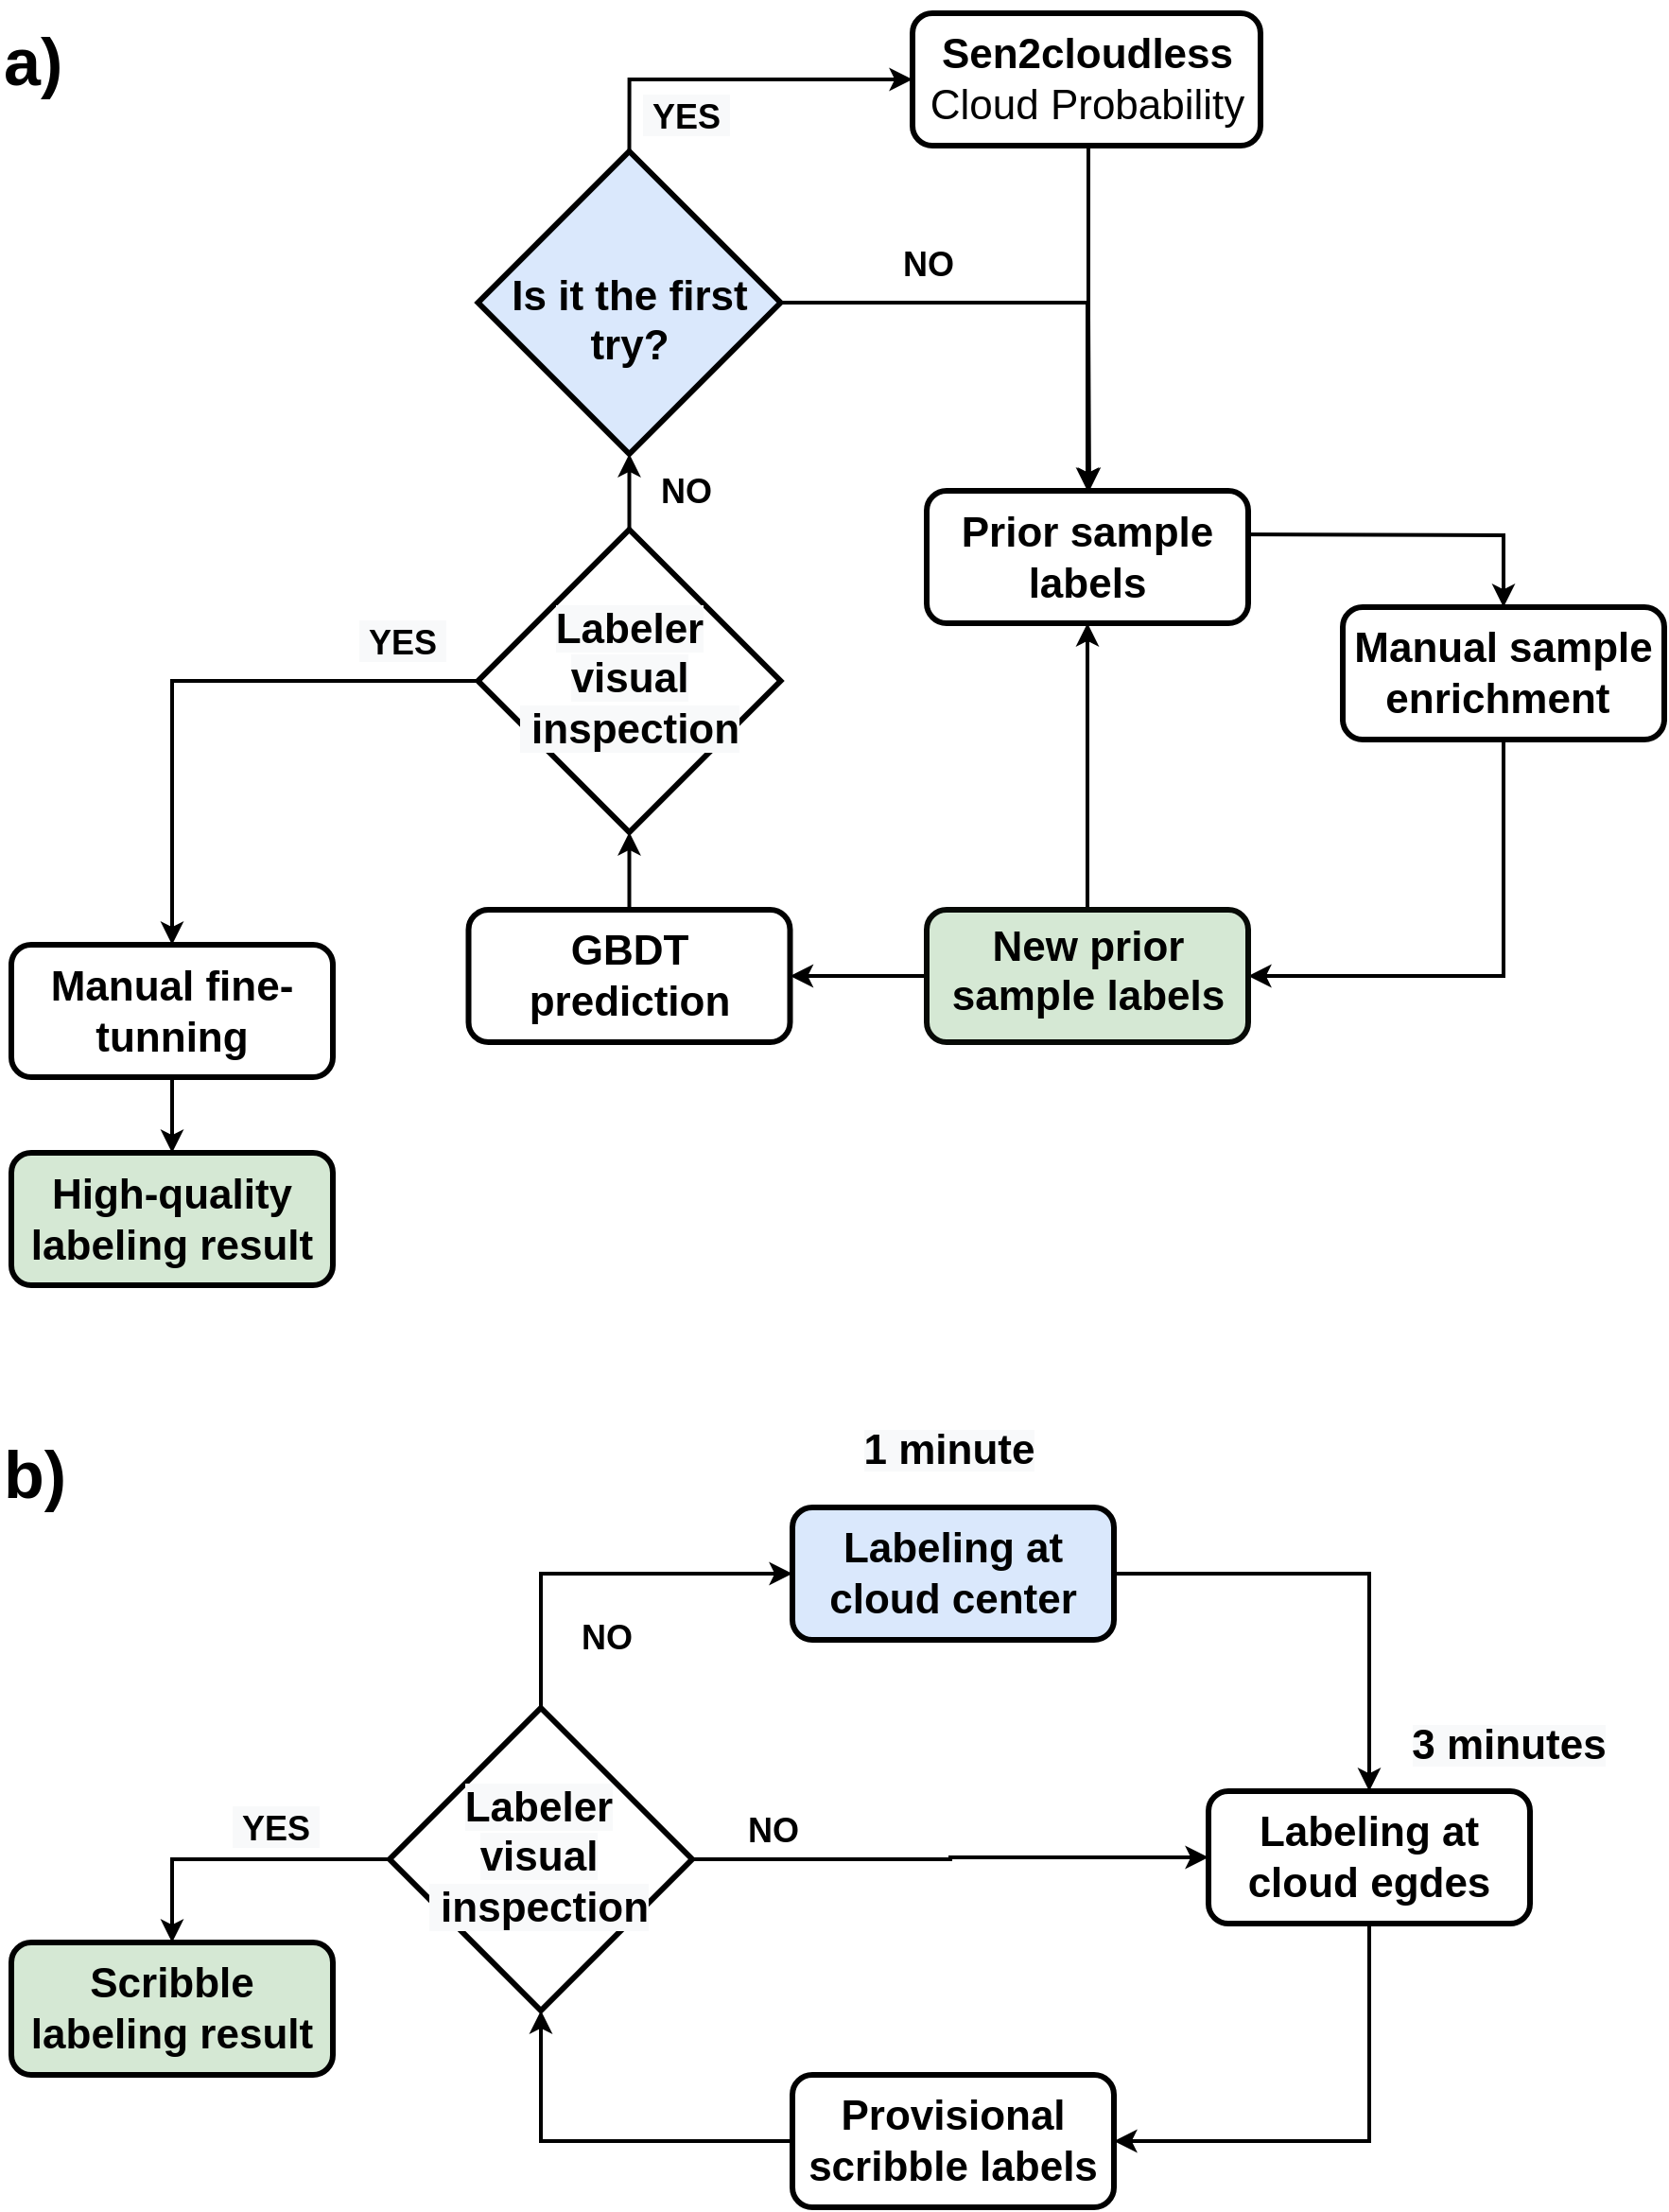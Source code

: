 <mxfile version="14.1.8" type="device"><diagram id="07fea595-8f29-1299-0266-81d95cde20df" name="Page-1"><mxGraphModel dx="2031" dy="1947" grid="1" gridSize="10" guides="1" tooltips="1" connect="1" arrows="1" fold="1" page="1" pageScale="1" pageWidth="1169" pageHeight="827" background="#ffffff" math="0" shadow="0"><root><mxCell id="0"/><mxCell id="1" parent="0"/><mxCell id="bB5Q6yVaBtmdgI0BugqQ-20" value="" style="rhombus;whiteSpace=wrap;html=1;strokeWidth=3;fillColor=none;" parent="1" vertex="1"><mxGeometry x="206" y="76" width="160" height="160" as="geometry"/></mxCell><mxCell id="bB5Q6yVaBtmdgI0BugqQ-44" value="" style="rhombus;whiteSpace=wrap;html=1;strokeWidth=3;fillColor=none;" parent="1" vertex="1"><mxGeometry x="252.75" y="-547" width="160" height="160" as="geometry"/></mxCell><mxCell id="bqTo8L0INa6AfkVO5gOq-680" style="edgeStyle=orthogonalEdgeStyle;rounded=0;orthogonalLoop=1;jettySize=auto;html=1;exitX=0.5;exitY=1;exitDx=0;exitDy=0;entryX=0.5;entryY=0;entryDx=0;entryDy=0;strokeWidth=4;fontSize=20;" parent="1" edge="1"><mxGeometry relative="1" as="geometry"><mxPoint x="105" y="-294" as="sourcePoint"/></mxGeometry></mxCell><mxCell id="bB5Q6yVaBtmdgI0BugqQ-17" style="edgeStyle=orthogonalEdgeStyle;rounded=0;orthogonalLoop=1;jettySize=auto;html=1;exitX=1;exitY=0.5;exitDx=0;exitDy=0;entryX=0.5;entryY=0;entryDx=0;entryDy=0;strokeWidth=2;fontColor=#000000;fontSize=8;" parent="1" source="bqTo8L0INa6AfkVO5gOq-684" target="bqTo8L0INa6AfkVO5gOq-686" edge="1"><mxGeometry relative="1" as="geometry"/></mxCell><mxCell id="bqTo8L0INa6AfkVO5gOq-684" value="&lt;b&gt;&lt;font style=&quot;font-size: 22px&quot;&gt;Labeling at cloud center&lt;/font&gt;&lt;/b&gt;" style="rounded=1;whiteSpace=wrap;html=1;fontSize=20;strokeWidth=3;fillColor=#dae8fc;" parent="1" vertex="1"><mxGeometry x="419" y="-30" width="170" height="70" as="geometry"/></mxCell><mxCell id="bB5Q6yVaBtmdgI0BugqQ-18" style="edgeStyle=orthogonalEdgeStyle;rounded=0;orthogonalLoop=1;jettySize=auto;html=1;exitX=0.5;exitY=1;exitDx=0;exitDy=0;entryX=1;entryY=0.5;entryDx=0;entryDy=0;strokeWidth=2;fontColor=#000000;fontSize=8;" parent="1" source="bqTo8L0INa6AfkVO5gOq-686" target="bqTo8L0INa6AfkVO5gOq-688" edge="1"><mxGeometry relative="1" as="geometry"/></mxCell><mxCell id="bqTo8L0INa6AfkVO5gOq-686" value="&lt;b&gt;&lt;font style=&quot;font-size: 22px&quot;&gt;Labeling at cloud egdes&lt;/font&gt;&lt;/b&gt;" style="rounded=1;whiteSpace=wrap;html=1;fontSize=20;strokeWidth=3;" parent="1" vertex="1"><mxGeometry x="639" y="120" width="170" height="70" as="geometry"/></mxCell><mxCell id="bB5Q6yVaBtmdgI0BugqQ-21" style="edgeStyle=orthogonalEdgeStyle;rounded=0;orthogonalLoop=1;jettySize=auto;html=1;exitX=0;exitY=0.5;exitDx=0;exitDy=0;entryX=0.5;entryY=1;entryDx=0;entryDy=0;strokeWidth=2;fontColor=#000000;fontSize=8;" parent="1" source="bqTo8L0INa6AfkVO5gOq-688" target="bB5Q6yVaBtmdgI0BugqQ-20" edge="1"><mxGeometry relative="1" as="geometry"/></mxCell><mxCell id="bqTo8L0INa6AfkVO5gOq-688" value="&lt;b&gt;&lt;font style=&quot;font-size: 22px&quot;&gt;Provisional scribble labels&lt;/font&gt;&lt;/b&gt;" style="rounded=1;whiteSpace=wrap;html=1;fontSize=20;strokeWidth=3;" parent="1" vertex="1"><mxGeometry x="419" y="270" width="170" height="70" as="geometry"/></mxCell><mxCell id="bqTo8L0INa6AfkVO5gOq-696" value="&lt;b&gt;&lt;font style=&quot;font-size: 22px&quot;&gt;Scribble labeling result&lt;/font&gt;&lt;/b&gt;" style="rounded=1;whiteSpace=wrap;html=1;fontSize=20;strokeWidth=3;fillColor=#d5e8d4;" parent="1" vertex="1"><mxGeometry x="6" y="200" width="170" height="70" as="geometry"/></mxCell><mxCell id="bqTo8L0INa6AfkVO5gOq-697" value="&lt;b style=&quot;color: rgb(0 , 0 , 0) ; font-family: &amp;#34;helvetica&amp;#34; ; font-style: normal ; letter-spacing: normal ; text-indent: 0px ; text-transform: none ; word-spacing: 0px ; background-color: rgb(248 , 249 , 250)&quot;&gt;&lt;font style=&quot;font-size: 22px&quot;&gt;1 minute&lt;/font&gt;&lt;/b&gt;" style="text;whiteSpace=wrap;html=1;fontSize=20;align=center;" parent="1" vertex="1"><mxGeometry x="444" y="-80" width="116" height="40" as="geometry"/></mxCell><mxCell id="bqTo8L0INa6AfkVO5gOq-698" value="&lt;b style=&quot;color: rgb(0 , 0 , 0) ; font-family: &amp;#34;helvetica&amp;#34; ; font-style: normal ; letter-spacing: normal ; text-indent: 0px ; text-transform: none ; word-spacing: 0px ; background-color: rgb(248 , 249 , 250)&quot;&gt;&lt;font style=&quot;font-size: 22px&quot;&gt;3 minutes&lt;/font&gt;&lt;/b&gt;" style="text;whiteSpace=wrap;html=1;fontSize=20;align=center;" parent="1" vertex="1"><mxGeometry x="740" y="76" width="116" height="40" as="geometry"/></mxCell><mxCell id="bqTo8L0INa6AfkVO5gOq-699" value="&lt;div style=&quot;text-align: center&quot;&gt;&lt;font face=&quot;helvetica&quot; size=&quot;1&quot;&gt;&lt;b style=&quot;font-size: 35px&quot;&gt;a)&lt;/b&gt;&lt;/font&gt;&lt;/div&gt;" style="text;whiteSpace=wrap;html=1;fontSize=40;" parent="1" vertex="1"><mxGeometry y="-827" width="70" height="61" as="geometry"/></mxCell><mxCell id="bqTo8L0INa6AfkVO5gOq-700" value="&lt;div style=&quot;text-align: center&quot;&gt;&lt;font face=&quot;helvetica&quot; size=&quot;1&quot;&gt;&lt;b style=&quot;font-size: 35px&quot;&gt;b)&lt;/b&gt;&lt;/font&gt;&lt;/div&gt;" style="text;whiteSpace=wrap;html=1;fontSize=40;" parent="1" vertex="1"><mxGeometry y="-80" width="70" height="62" as="geometry"/></mxCell><mxCell id="bB5Q6yVaBtmdgI0BugqQ-19" value="&lt;b style=&quot;color: rgb(0 , 0 , 0) ; font-family: &amp;#34;helvetica&amp;#34; ; font-size: 22px ; font-style: normal ; letter-spacing: normal ; text-indent: 0px ; text-transform: none ; word-spacing: 0px ; background-color: rgb(248 , 249 , 250)&quot;&gt;Labeler visual&lt;br&gt;&amp;nbsp;inspection&lt;/b&gt;" style="text;whiteSpace=wrap;html=1;align=center;" parent="1" vertex="1"><mxGeometry x="220" y="109" width="130" height="60" as="geometry"/></mxCell><mxCell id="bB5Q6yVaBtmdgI0BugqQ-22" style="edgeStyle=orthogonalEdgeStyle;rounded=0;orthogonalLoop=1;jettySize=auto;html=1;exitX=0.5;exitY=0;exitDx=0;exitDy=0;entryX=0;entryY=0.5;entryDx=0;entryDy=0;strokeWidth=2;fontColor=#000000;fontSize=8;" parent="1" source="bB5Q6yVaBtmdgI0BugqQ-20" target="bqTo8L0INa6AfkVO5gOq-684" edge="1"><mxGeometry relative="1" as="geometry"/></mxCell><mxCell id="bB5Q6yVaBtmdgI0BugqQ-23" style="edgeStyle=orthogonalEdgeStyle;rounded=0;orthogonalLoop=1;jettySize=auto;html=1;exitX=1;exitY=0.5;exitDx=0;exitDy=0;entryX=0;entryY=0.5;entryDx=0;entryDy=0;strokeWidth=2;fontColor=#000000;fontSize=8;" parent="1" source="bB5Q6yVaBtmdgI0BugqQ-20" target="bqTo8L0INa6AfkVO5gOq-686" edge="1"><mxGeometry relative="1" as="geometry"/></mxCell><mxCell id="bB5Q6yVaBtmdgI0BugqQ-24" style="edgeStyle=orthogonalEdgeStyle;rounded=0;orthogonalLoop=1;jettySize=auto;html=1;exitX=0;exitY=0.5;exitDx=0;exitDy=0;entryX=0.5;entryY=0;entryDx=0;entryDy=0;strokeWidth=2;fontColor=#000000;fontSize=8;" parent="1" source="bB5Q6yVaBtmdgI0BugqQ-20" target="bqTo8L0INa6AfkVO5gOq-696" edge="1"><mxGeometry relative="1" as="geometry"/></mxCell><mxCell id="bB5Q6yVaBtmdgI0BugqQ-25" value="&lt;b style=&quot;color: rgb(0 , 0 , 0) ; font-family: &amp;#34;helvetica&amp;#34; ; font-size: 20px ; font-style: normal ; letter-spacing: normal ; text-indent: 0px ; text-transform: none ; word-spacing: 0px ; background-color: rgb(248 , 249 , 250)&quot;&gt;&lt;font style=&quot;font-size: 18px&quot;&gt;&amp;nbsp;YES&amp;nbsp;&lt;/font&gt;&lt;/b&gt;" style="text;whiteSpace=wrap;html=1;fontSize=20;align=center;" parent="1" vertex="1"><mxGeometry x="106" y="120" width="80" height="44" as="geometry"/></mxCell><mxCell id="bB5Q6yVaBtmdgI0BugqQ-26" value="&lt;b style=&quot;font-family: helvetica; font-size: 20px; font-style: normal; letter-spacing: normal; text-indent: 0px; text-transform: none; word-spacing: 0px;&quot;&gt;&lt;font style=&quot;font-size: 18px&quot;&gt;NO&lt;/font&gt;&lt;/b&gt;" style="text;whiteSpace=wrap;html=1;fontSize=20;align=center;labelBackgroundColor=none;labelBorderColor=none;" parent="1" vertex="1"><mxGeometry x="296" y="19" width="50" height="40" as="geometry"/></mxCell><mxCell id="bB5Q6yVaBtmdgI0BugqQ-27" value="&lt;b style=&quot;font-family: helvetica; font-size: 20px; font-style: normal; letter-spacing: normal; text-indent: 0px; text-transform: none; word-spacing: 0px;&quot;&gt;&lt;font style=&quot;font-size: 18px&quot;&gt;NO&lt;/font&gt;&lt;/b&gt;" style="text;whiteSpace=wrap;html=1;fontSize=20;align=center;labelBackgroundColor=none;labelBorderColor=none;" parent="1" vertex="1"><mxGeometry x="383.75" y="121" width="50" height="40" as="geometry"/></mxCell><mxCell id="bB5Q6yVaBtmdgI0BugqQ-30" value="&lt;b style=&quot;color: rgb(0 , 0 , 0) ; font-family: &amp;#34;helvetica&amp;#34; ; font-size: 22px ; font-style: normal ; letter-spacing: normal ; text-indent: 0px ; text-transform: none ; word-spacing: 0px ; background-color: rgb(248 , 249 , 250)&quot;&gt;Labeler visual&lt;br&gt;&amp;nbsp;inspection&lt;/b&gt;" style="text;whiteSpace=wrap;html=1;align=center;" parent="1" vertex="1"><mxGeometry x="267.75" y="-514" width="130" height="60" as="geometry"/></mxCell><mxCell id="bB5Q6yVaBtmdgI0BugqQ-32" style="edgeStyle=orthogonalEdgeStyle;rounded=0;orthogonalLoop=1;jettySize=auto;html=1;strokeWidth=2;fontColor=#000000;" parent="1" target="bB5Q6yVaBtmdgI0BugqQ-35" edge="1"><mxGeometry relative="1" as="geometry"><mxPoint x="647" y="-544.5" as="sourcePoint"/></mxGeometry></mxCell><mxCell id="bB5Q6yVaBtmdgI0BugqQ-33" value="&lt;b style=&quot;font-size: 22px&quot;&gt;&lt;font style=&quot;font-size: 22px&quot;&gt;Prior sample &lt;br&gt;labels&lt;/font&gt;&lt;/b&gt;" style="rounded=1;whiteSpace=wrap;html=1;fontSize=20;strokeWidth=3;" parent="1" vertex="1"><mxGeometry x="490" y="-567.5" width="170" height="70" as="geometry"/></mxCell><mxCell id="bB5Q6yVaBtmdgI0BugqQ-86" style="edgeStyle=orthogonalEdgeStyle;rounded=0;orthogonalLoop=1;jettySize=auto;html=1;exitX=0.5;exitY=1;exitDx=0;exitDy=0;entryX=1;entryY=0.5;entryDx=0;entryDy=0;strokeWidth=2;fontColor=#000000;" parent="1" source="bB5Q6yVaBtmdgI0BugqQ-35" target="bB5Q6yVaBtmdgI0BugqQ-84" edge="1"><mxGeometry relative="1" as="geometry"/></mxCell><mxCell id="bB5Q6yVaBtmdgI0BugqQ-35" value="&lt;b&gt;&lt;font style=&quot;font-size: 22px&quot;&gt;Manual sample enrichment&amp;nbsp;&lt;/font&gt;&lt;/b&gt;" style="rounded=1;whiteSpace=wrap;html=1;fontSize=20;strokeWidth=3;" parent="1" vertex="1"><mxGeometry x="710" y="-506" width="170" height="70" as="geometry"/></mxCell><mxCell id="bB5Q6yVaBtmdgI0BugqQ-38" style="edgeStyle=orthogonalEdgeStyle;rounded=0;orthogonalLoop=1;jettySize=auto;html=1;exitX=0;exitY=0.5;exitDx=0;exitDy=0;entryX=0.5;entryY=0;entryDx=0;entryDy=0;strokeWidth=2;fontSize=20;" parent="1" source="bB5Q6yVaBtmdgI0BugqQ-44" target="bB5Q6yVaBtmdgI0BugqQ-40" edge="1"><mxGeometry relative="1" as="geometry"><mxPoint x="217" y="-382.5" as="sourcePoint"/></mxGeometry></mxCell><mxCell id="bB5Q6yVaBtmdgI0BugqQ-39" style="edgeStyle=orthogonalEdgeStyle;rounded=0;orthogonalLoop=1;jettySize=auto;html=1;exitX=0.5;exitY=1;exitDx=0;exitDy=0;entryX=0.5;entryY=0;entryDx=0;entryDy=0;strokeWidth=2;fontSize=20;" parent="1" source="bB5Q6yVaBtmdgI0BugqQ-40" target="bB5Q6yVaBtmdgI0BugqQ-42" edge="1"><mxGeometry relative="1" as="geometry"/></mxCell><mxCell id="bB5Q6yVaBtmdgI0BugqQ-40" value="&lt;b&gt;&lt;font style=&quot;font-size: 22px&quot;&gt;Manual fine-tunning&lt;/font&gt;&lt;/b&gt;" style="rounded=1;whiteSpace=wrap;html=1;fontSize=20;strokeWidth=3;" parent="1" vertex="1"><mxGeometry x="6" y="-327.5" width="170" height="70" as="geometry"/></mxCell><mxCell id="bB5Q6yVaBtmdgI0BugqQ-41" value="&lt;b style=&quot;color: rgb(0 , 0 , 0) ; font-family: &amp;#34;helvetica&amp;#34; ; font-size: 20px ; font-style: normal ; letter-spacing: normal ; text-indent: 0px ; text-transform: none ; word-spacing: 0px ; background-color: rgb(248 , 249 , 250)&quot;&gt;&lt;font style=&quot;font-size: 18px&quot;&gt;&amp;nbsp;YES&amp;nbsp;&lt;/font&gt;&lt;/b&gt;" style="text;whiteSpace=wrap;html=1;fontSize=20;align=center;" parent="1" vertex="1"><mxGeometry x="172.75" y="-507" width="80" height="44" as="geometry"/></mxCell><mxCell id="bB5Q6yVaBtmdgI0BugqQ-42" value="&lt;b&gt;&lt;font style=&quot;font-size: 22px&quot;&gt;High-quality labeling result&lt;/font&gt;&lt;/b&gt;" style="rounded=1;whiteSpace=wrap;html=1;fontSize=20;strokeWidth=3;fillColor=#d5e8d4;" parent="1" vertex="1"><mxGeometry x="6" y="-217.5" width="170" height="70" as="geometry"/></mxCell><mxCell id="bB5Q6yVaBtmdgI0BugqQ-103" style="edgeStyle=orthogonalEdgeStyle;rounded=0;orthogonalLoop=1;jettySize=auto;html=1;exitX=0.5;exitY=0;exitDx=0;exitDy=0;strokeWidth=2;fontColor=#000000;" parent="1" source="bB5Q6yVaBtmdgI0BugqQ-44" target="bB5Q6yVaBtmdgI0BugqQ-100" edge="1"><mxGeometry relative="1" as="geometry"/></mxCell><mxCell id="bB5Q6yVaBtmdgI0BugqQ-45" value="&lt;b style=&quot;font-family: helvetica; font-size: 20px; font-style: normal; letter-spacing: normal; text-indent: 0px; text-transform: none; word-spacing: 0px;&quot;&gt;&lt;font style=&quot;font-size: 18px&quot;&gt;NO&lt;/font&gt;&lt;/b&gt;" style="text;whiteSpace=wrap;html=1;fontSize=20;align=center;labelBackgroundColor=none;labelBorderColor=none;" parent="1" vertex="1"><mxGeometry x="338" y="-587" width="50" height="40" as="geometry"/></mxCell><mxCell id="bB5Q6yVaBtmdgI0BugqQ-88" style="edgeStyle=orthogonalEdgeStyle;rounded=0;orthogonalLoop=1;jettySize=auto;html=1;exitX=0.5;exitY=0;exitDx=0;exitDy=0;entryX=0.5;entryY=1;entryDx=0;entryDy=0;strokeWidth=2;fontColor=#000000;" parent="1" source="bB5Q6yVaBtmdgI0BugqQ-83" target="bB5Q6yVaBtmdgI0BugqQ-44" edge="1"><mxGeometry relative="1" as="geometry"/></mxCell><mxCell id="bB5Q6yVaBtmdgI0BugqQ-83" value="&lt;span style=&quot;font-size: 22px&quot;&gt;&lt;b&gt;GBDT &lt;br&gt;prediction&lt;/b&gt;&lt;/span&gt;" style="rounded=1;whiteSpace=wrap;html=1;fontSize=20;strokeWidth=3;" parent="1" vertex="1"><mxGeometry x="247.75" y="-346" width="170" height="70" as="geometry"/></mxCell><mxCell id="bB5Q6yVaBtmdgI0BugqQ-87" style="edgeStyle=orthogonalEdgeStyle;rounded=0;orthogonalLoop=1;jettySize=auto;html=1;exitX=0;exitY=0.5;exitDx=0;exitDy=0;entryX=1;entryY=0.5;entryDx=0;entryDy=0;strokeWidth=2;fontColor=#000000;" parent="1" source="bB5Q6yVaBtmdgI0BugqQ-84" target="bB5Q6yVaBtmdgI0BugqQ-83" edge="1"><mxGeometry relative="1" as="geometry"/></mxCell><mxCell id="bB5Q6yVaBtmdgI0BugqQ-89" style="edgeStyle=orthogonalEdgeStyle;rounded=0;orthogonalLoop=1;jettySize=auto;html=1;exitX=0.5;exitY=0;exitDx=0;exitDy=0;strokeWidth=2;fontColor=#000000;" parent="1" source="bB5Q6yVaBtmdgI0BugqQ-84" target="bB5Q6yVaBtmdgI0BugqQ-33" edge="1"><mxGeometry relative="1" as="geometry"/></mxCell><mxCell id="bB5Q6yVaBtmdgI0BugqQ-84" value="" style="rounded=1;whiteSpace=wrap;html=1;fontSize=20;strokeWidth=3;fillColor=#d5e8d4;strokeColor=#070A06;" parent="1" vertex="1"><mxGeometry x="490" y="-346" width="170" height="70" as="geometry"/></mxCell><mxCell id="bB5Q6yVaBtmdgI0BugqQ-85" style="edgeStyle=orthogonalEdgeStyle;rounded=0;orthogonalLoop=1;jettySize=auto;html=1;exitX=0.5;exitY=1;exitDx=0;exitDy=0;strokeWidth=4;fontColor=#000000;" parent="1" source="bB5Q6yVaBtmdgI0BugqQ-84" target="bB5Q6yVaBtmdgI0BugqQ-84" edge="1"><mxGeometry relative="1" as="geometry"/></mxCell><mxCell id="bB5Q6yVaBtmdgI0BugqQ-106" style="edgeStyle=orthogonalEdgeStyle;rounded=0;orthogonalLoop=1;jettySize=auto;html=1;exitX=0.5;exitY=0;exitDx=0;exitDy=0;entryX=0;entryY=0.5;entryDx=0;entryDy=0;strokeWidth=2;fontColor=#000000;" parent="1" source="bB5Q6yVaBtmdgI0BugqQ-100" target="bB5Q6yVaBtmdgI0BugqQ-105" edge="1"><mxGeometry relative="1" as="geometry"/></mxCell><mxCell id="bB5Q6yVaBtmdgI0BugqQ-109" style="edgeStyle=orthogonalEdgeStyle;rounded=0;orthogonalLoop=1;jettySize=auto;html=1;exitX=1;exitY=0.5;exitDx=0;exitDy=0;entryX=0.5;entryY=0;entryDx=0;entryDy=0;strokeWidth=2;fontColor=#000000;" parent="1" source="bB5Q6yVaBtmdgI0BugqQ-100" target="bB5Q6yVaBtmdgI0BugqQ-33" edge="1"><mxGeometry relative="1" as="geometry"/></mxCell><mxCell id="bB5Q6yVaBtmdgI0BugqQ-100" value="" style="rhombus;whiteSpace=wrap;html=1;strokeWidth=3;fillColor=#dae8fc;" parent="1" vertex="1"><mxGeometry x="252.75" y="-747" width="160" height="160" as="geometry"/></mxCell><mxCell id="bB5Q6yVaBtmdgI0BugqQ-101" value="&lt;font face=&quot;helvetica&quot; size=&quot;1&quot;&gt;&lt;b style=&quot;font-size: 22px&quot;&gt;Is it the first try?&lt;/b&gt;&lt;/font&gt;" style="text;whiteSpace=wrap;html=1;align=center;" parent="1" vertex="1"><mxGeometry x="267.75" y="-690" width="130" height="60" as="geometry"/></mxCell><mxCell id="bB5Q6yVaBtmdgI0BugqQ-114" style="edgeStyle=orthogonalEdgeStyle;rounded=0;orthogonalLoop=1;jettySize=auto;html=1;exitX=0.5;exitY=1;exitDx=0;exitDy=0;strokeWidth=2;fontColor=#000000;" parent="1" edge="1"><mxGeometry relative="1" as="geometry"><mxPoint x="575.5" y="-750" as="sourcePoint"/><mxPoint x="576" y="-567.5" as="targetPoint"/><Array as="points"><mxPoint x="576" y="-659"/><mxPoint x="576" y="-659"/></Array></mxGeometry></mxCell><mxCell id="bB5Q6yVaBtmdgI0BugqQ-105" value="&lt;font style=&quot;font-size: 22px&quot;&gt;&lt;b&gt;Sen2cloudless&lt;br&gt;&lt;/b&gt;Cloud Probability&lt;/font&gt;" style="rounded=1;whiteSpace=wrap;html=1;fontSize=20;strokeWidth=3;" parent="1" vertex="1"><mxGeometry x="482.5" y="-820" width="184" height="70" as="geometry"/></mxCell><mxCell id="bB5Q6yVaBtmdgI0BugqQ-111" value="&lt;b style=&quot;color: rgb(0 , 0 , 0) ; font-family: &amp;#34;helvetica&amp;#34; ; font-size: 20px ; font-style: normal ; letter-spacing: normal ; text-indent: 0px ; text-transform: none ; word-spacing: 0px ; background-color: rgb(248 , 249 , 250)&quot;&gt;&lt;font style=&quot;font-size: 18px&quot;&gt;&amp;nbsp;YES&amp;nbsp;&lt;/font&gt;&lt;/b&gt;" style="text;whiteSpace=wrap;html=1;fontSize=20;align=center;" parent="1" vertex="1"><mxGeometry x="323" y="-785" width="80" height="44" as="geometry"/></mxCell><mxCell id="bB5Q6yVaBtmdgI0BugqQ-112" value="&lt;b style=&quot;font-family: helvetica; font-size: 20px; font-style: normal; letter-spacing: normal; text-indent: 0px; text-transform: none; word-spacing: 0px;&quot;&gt;&lt;font style=&quot;font-size: 18px&quot;&gt;NO&lt;/font&gt;&lt;/b&gt;" style="text;whiteSpace=wrap;html=1;fontSize=20;align=center;labelBackgroundColor=none;labelBorderColor=none;" parent="1" vertex="1"><mxGeometry x="466" y="-707" width="50" height="40" as="geometry"/></mxCell><mxCell id="bB5Q6yVaBtmdgI0BugqQ-113" value="&lt;b style=&quot;color: rgb(0 , 0 , 0) ; font-family: &amp;#34;helvetica&amp;#34; ; font-style: normal ; letter-spacing: normal ; text-indent: 0px ; text-transform: none ; word-spacing: 0px ; font-size: 22px&quot;&gt;&lt;font style=&quot;font-size: 22px&quot;&gt;New prior sample&amp;nbsp;labels&lt;/font&gt;&lt;/b&gt;" style="text;whiteSpace=wrap;html=1;fontColor=#000000;align=center;" parent="1" vertex="1"><mxGeometry x="482.5" y="-346" width="185" height="50" as="geometry"/></mxCell></root></mxGraphModel></diagram></mxfile>